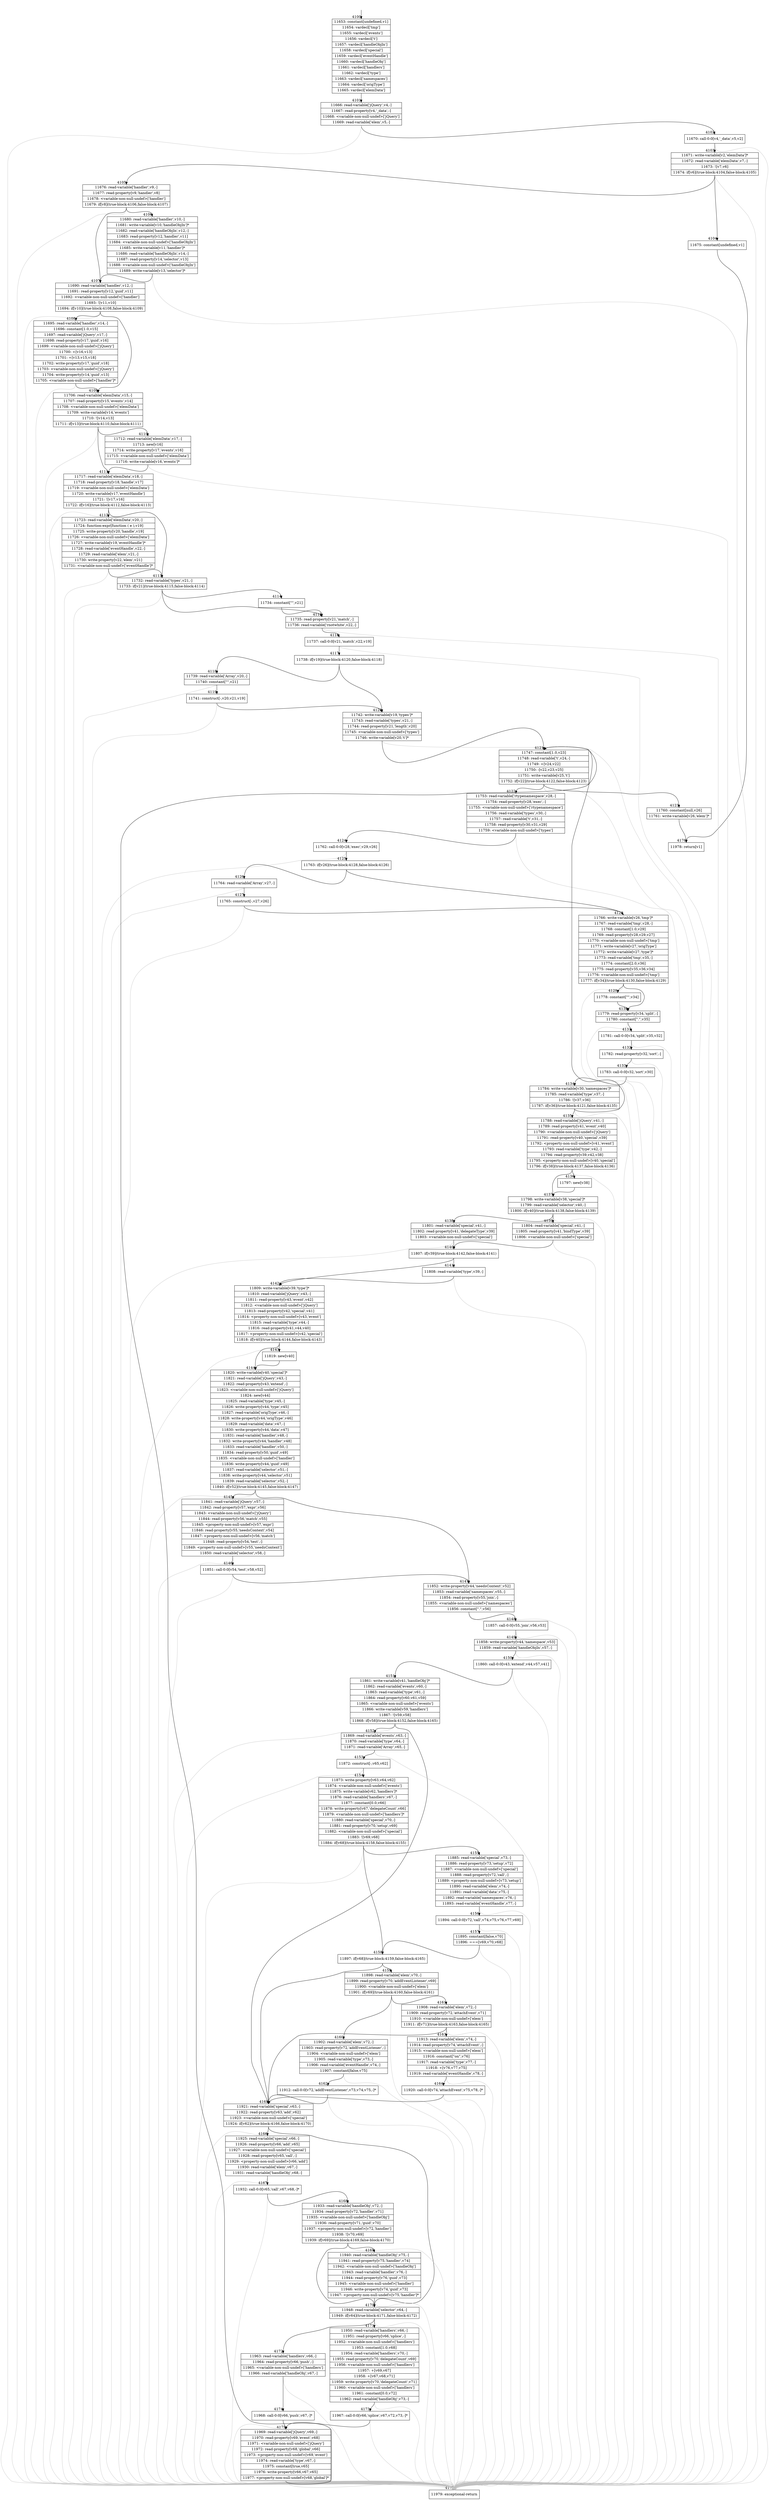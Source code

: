 digraph {
rankdir="TD"
BB_entry276[shape=none,label=""];
BB_entry276 -> BB4100 [tailport=s, headport=n, headlabel="    4100"]
BB4100 [shape=record label="{11653: constant[undefined,v1]|11654: vardecl['tmp']|11655: vardecl['events']|11656: vardecl['t']|11657: vardecl['handleObjIn']|11658: vardecl['special']|11659: vardecl['eventHandle']|11660: vardecl['handleObj']|11661: vardecl['handlers']|11662: vardecl['type']|11663: vardecl['namespaces']|11664: vardecl['origType']|11665: vardecl['elemData']}" ] 
BB4100 -> BB4101 [tailport=s, headport=n, headlabel="      4101"]
BB4101 [shape=record label="{11666: read-variable['jQuery',v4,-]|11667: read-property[v4,'_data',-]|11668: \<variable-non-null-undef\>['jQuery']|11669: read-variable['elem',v5,-]}" ] 
BB4101 -> BB4102 [tailport=s, headport=n, headlabel="      4102"]
BB4101 -> BB4177 [tailport=s, headport=n, color=gray, headlabel="      4177"]
BB4102 [shape=record label="{11670: call-0:0[v4,'_data',v5,v2]}" ] 
BB4102 -> BB4103 [tailport=s, headport=n, headlabel="      4103"]
BB4102 -> BB4177 [tailport=s, headport=n, color=gray]
BB4103 [shape=record label="{11671: write-variable[v2,'elemData']*|11672: read-variable['elemData',v7,-]|11673: ![v7,v6]|11674: if[v6](true-block:4104,false-block:4105)}" ] 
BB4103 -> BB4104 [tailport=s, headport=n, headlabel="      4104"]
BB4103 -> BB4105 [tailport=s, headport=n, headlabel="      4105"]
BB4103 -> BB4177 [tailport=s, headport=n, color=gray]
BB4104 [shape=record label="{11675: constant[undefined,v1]}" ] 
BB4104 -> BB4176 [tailport=s, headport=n, headlabel="      4176"]
BB4105 [shape=record label="{11676: read-variable['handler',v9,-]|11677: read-property[v9,'handler',v8]|11678: \<variable-non-null-undef\>['handler']|11679: if[v8](true-block:4106,false-block:4107)}" ] 
BB4105 -> BB4106 [tailport=s, headport=n, headlabel="      4106"]
BB4105 -> BB4107 [tailport=s, headport=n, headlabel="      4107"]
BB4105 -> BB4177 [tailport=s, headport=n, color=gray]
BB4106 [shape=record label="{11680: read-variable['handler',v10,-]|11681: write-variable[v10,'handleObjIn']*|11682: read-variable['handleObjIn',v12,-]|11683: read-property[v12,'handler',v11]|11684: \<variable-non-null-undef\>['handleObjIn']|11685: write-variable[v11,'handler']*|11686: read-variable['handleObjIn',v14,-]|11687: read-property[v14,'selector',v13]|11688: \<variable-non-null-undef\>['handleObjIn']|11689: write-variable[v13,'selector']*}" ] 
BB4106 -> BB4107 [tailport=s, headport=n]
BB4106 -> BB4177 [tailport=s, headport=n, color=gray]
BB4107 [shape=record label="{11690: read-variable['handler',v12,-]|11691: read-property[v12,'guid',v11]|11692: \<variable-non-null-undef\>['handler']|11693: ![v11,v10]|11694: if[v10](true-block:4108,false-block:4109)}" ] 
BB4107 -> BB4108 [tailport=s, headport=n, headlabel="      4108"]
BB4107 -> BB4109 [tailport=s, headport=n, headlabel="      4109"]
BB4107 -> BB4177 [tailport=s, headport=n, color=gray]
BB4108 [shape=record label="{11695: read-variable['handler',v14,-]|11696: constant[1.0,v15]|11697: read-variable['jQuery',v17,-]|11698: read-property[v17,'guid',v16]|11699: \<variable-non-null-undef\>['jQuery']|11700: +[v16,v13]|11701: +[v13,v15,v18]|11702: write-property[v17,'guid',v18]|11703: \<variable-non-null-undef\>['jQuery']|11704: write-property[v14,'guid',v13]|11705: \<variable-non-null-undef\>['handler']*}" ] 
BB4108 -> BB4109 [tailport=s, headport=n]
BB4108 -> BB4177 [tailport=s, headport=n, color=gray]
BB4109 [shape=record label="{11706: read-variable['elemData',v15,-]|11707: read-property[v15,'events',v14]|11708: \<variable-non-null-undef\>['elemData']|11709: write-variable[v14,'events']|11710: ![v14,v13]|11711: if[v13](true-block:4110,false-block:4111)}" ] 
BB4109 -> BB4110 [tailport=s, headport=n, headlabel="      4110"]
BB4109 -> BB4111 [tailport=s, headport=n, headlabel="      4111"]
BB4109 -> BB4177 [tailport=s, headport=n, color=gray]
BB4110 [shape=record label="{11712: read-variable['elemData',v17,-]|11713: new[v16]|11714: write-property[v17,'events',v16]|11715: \<variable-non-null-undef\>['elemData']|11716: write-variable[v16,'events']*}" ] 
BB4110 -> BB4111 [tailport=s, headport=n]
BB4110 -> BB4177 [tailport=s, headport=n, color=gray]
BB4111 [shape=record label="{11717: read-variable['elemData',v18,-]|11718: read-property[v18,'handle',v17]|11719: \<variable-non-null-undef\>['elemData']|11720: write-variable[v17,'eventHandle']|11721: ![v17,v16]|11722: if[v16](true-block:4112,false-block:4113)}" ] 
BB4111 -> BB4112 [tailport=s, headport=n, headlabel="      4112"]
BB4111 -> BB4113 [tailport=s, headport=n, headlabel="      4113"]
BB4111 -> BB4177 [tailport=s, headport=n, color=gray]
BB4112 [shape=record label="{11723: read-variable['elemData',v20,-]|11724: function-expr[function ( e ),v19]|11725: write-property[v20,'handle',v19]|11726: \<variable-non-null-undef\>['elemData']|11727: write-variable[v19,'eventHandle']*|11728: read-variable['eventHandle',v22,-]|11729: read-variable['elem',v21,-]|11730: write-property[v22,'elem',v21]|11731: \<variable-non-null-undef\>['eventHandle']*}" ] 
BB4112 -> BB4113 [tailport=s, headport=n]
BB4112 -> BB4177 [tailport=s, headport=n, color=gray]
BB4113 [shape=record label="{11732: read-variable['types',v21,-]|11733: if[v21](true-block:4115,false-block:4114)}" ] 
BB4113 -> BB4115 [tailport=s, headport=n, headlabel="      4115"]
BB4113 -> BB4114 [tailport=s, headport=n, headlabel="      4114"]
BB4113 -> BB4177 [tailport=s, headport=n, color=gray]
BB4114 [shape=record label="{11734: constant[\"\",v21]}" ] 
BB4114 -> BB4115 [tailport=s, headport=n]
BB4115 [shape=record label="{11735: read-property[v21,'match',-]|11736: read-variable['rnotwhite',v22,-]}" ] 
BB4115 -> BB4116 [tailport=s, headport=n, headlabel="      4116"]
BB4115 -> BB4177 [tailport=s, headport=n, color=gray]
BB4116 [shape=record label="{11737: call-0:0[v21,'match',v22,v19]}" ] 
BB4116 -> BB4117 [tailport=s, headport=n, headlabel="      4117"]
BB4116 -> BB4177 [tailport=s, headport=n, color=gray]
BB4117 [shape=record label="{11738: if[v19](true-block:4120,false-block:4118)}" ] 
BB4117 -> BB4120 [tailport=s, headport=n, headlabel="      4120"]
BB4117 -> BB4118 [tailport=s, headport=n, headlabel="      4118"]
BB4118 [shape=record label="{11739: read-variable['Array',v20,-]|11740: constant[\"\",v21]}" ] 
BB4118 -> BB4119 [tailport=s, headport=n, headlabel="      4119"]
BB4118 -> BB4177 [tailport=s, headport=n, color=gray]
BB4119 [shape=record label="{11741: construct[-,v20,v21,v19]}" ] 
BB4119 -> BB4120 [tailport=s, headport=n]
BB4119 -> BB4177 [tailport=s, headport=n, color=gray]
BB4120 [shape=record label="{11742: write-variable[v19,'types']*|11743: read-variable['types',v21,-]|11744: read-property[v21,'length',v20]|11745: \<variable-non-null-undef\>['types']|11746: write-variable[v20,'t']*}" ] 
BB4120 -> BB4121 [tailport=s, headport=n, headlabel="      4121"]
BB4120 -> BB4177 [tailport=s, headport=n, color=gray]
BB4121 [shape=record label="{11747: constant[1.0,v23]|11748: read-variable['t',v24,-]|11749: +[v24,v22]|11750: -[v22,v23,v25]|11751: write-variable[v25,'t']|11752: if[v22](true-block:4122,false-block:4123)}" ] 
BB4121 -> BB4122 [tailport=s, headport=n, headlabel="      4122"]
BB4121 -> BB4123 [tailport=s, headport=n, headlabel="      4123"]
BB4121 -> BB4177 [tailport=s, headport=n, color=gray]
BB4122 [shape=record label="{11753: read-variable['rtypenamespace',v28,-]|11754: read-property[v28,'exec',-]|11755: \<variable-non-null-undef\>['rtypenamespace']|11756: read-variable['types',v30,-]|11757: read-variable['t',v31,-]|11758: read-property[v30,v31,v29]|11759: \<variable-non-null-undef\>['types']}" ] 
BB4122 -> BB4124 [tailport=s, headport=n, headlabel="      4124"]
BB4122 -> BB4177 [tailport=s, headport=n, color=gray]
BB4123 [shape=record label="{11760: constant[null,v26]|11761: write-variable[v26,'elem']*}" ] 
BB4123 -> BB4176 [tailport=s, headport=n]
BB4124 [shape=record label="{11762: call-0:0[v28,'exec',v29,v26]}" ] 
BB4124 -> BB4125 [tailport=s, headport=n, headlabel="      4125"]
BB4124 -> BB4177 [tailport=s, headport=n, color=gray]
BB4125 [shape=record label="{11763: if[v26](true-block:4128,false-block:4126)}" ] 
BB4125 -> BB4128 [tailport=s, headport=n, headlabel="      4128"]
BB4125 -> BB4126 [tailport=s, headport=n, headlabel="      4126"]
BB4126 [shape=record label="{11764: read-variable['Array',v27,-]}" ] 
BB4126 -> BB4127 [tailport=s, headport=n, headlabel="      4127"]
BB4126 -> BB4177 [tailport=s, headport=n, color=gray]
BB4127 [shape=record label="{11765: construct[-,v27,v26]}" ] 
BB4127 -> BB4128 [tailport=s, headport=n]
BB4127 -> BB4177 [tailport=s, headport=n, color=gray]
BB4128 [shape=record label="{11766: write-variable[v26,'tmp']*|11767: read-variable['tmp',v28,-]|11768: constant[1.0,v29]|11769: read-property[v28,v29,v27]|11770: \<variable-non-null-undef\>['tmp']|11771: write-variable[v27,'origType']|11772: write-variable[v27,'type']*|11773: read-variable['tmp',v35,-]|11774: constant[2.0,v36]|11775: read-property[v35,v36,v34]|11776: \<variable-non-null-undef\>['tmp']|11777: if[v34](true-block:4130,false-block:4129)}" ] 
BB4128 -> BB4130 [tailport=s, headport=n, headlabel="      4130"]
BB4128 -> BB4129 [tailport=s, headport=n, headlabel="      4129"]
BB4128 -> BB4177 [tailport=s, headport=n, color=gray]
BB4129 [shape=record label="{11778: constant[\"\",v34]}" ] 
BB4129 -> BB4130 [tailport=s, headport=n]
BB4130 [shape=record label="{11779: read-property[v34,'split',-]|11780: constant[\".\",v35]}" ] 
BB4130 -> BB4131 [tailport=s, headport=n, headlabel="      4131"]
BB4130 -> BB4177 [tailport=s, headport=n, color=gray]
BB4131 [shape=record label="{11781: call-0:0[v34,'split',v35,v32]}" ] 
BB4131 -> BB4132 [tailport=s, headport=n, headlabel="      4132"]
BB4131 -> BB4177 [tailport=s, headport=n, color=gray]
BB4132 [shape=record label="{11782: read-property[v32,'sort',-]}" ] 
BB4132 -> BB4133 [tailport=s, headport=n, headlabel="      4133"]
BB4132 -> BB4177 [tailport=s, headport=n, color=gray]
BB4133 [shape=record label="{11783: call-0:0[v32,'sort',v30]}" ] 
BB4133 -> BB4134 [tailport=s, headport=n, headlabel="      4134"]
BB4133 -> BB4177 [tailport=s, headport=n, color=gray]
BB4134 [shape=record label="{11784: write-variable[v30,'namespaces']*|11785: read-variable['type',v37,-]|11786: ![v37,v36]|11787: if[v36](true-block:4121,false-block:4135)}" ] 
BB4134 -> BB4121 [tailport=s, headport=n]
BB4134 -> BB4135 [tailport=s, headport=n, headlabel="      4135"]
BB4134 -> BB4177 [tailport=s, headport=n, color=gray]
BB4135 [shape=record label="{11788: read-variable['jQuery',v41,-]|11789: read-property[v41,'event',v40]|11790: \<variable-non-null-undef\>['jQuery']|11791: read-property[v40,'special',v39]|11792: \<property-non-null-undef\>[v41,'event']|11793: read-variable['type',v42,-]|11794: read-property[v39,v42,v38]|11795: \<property-non-null-undef\>[v40,'special']|11796: if[v38](true-block:4137,false-block:4136)}" ] 
BB4135 -> BB4137 [tailport=s, headport=n, headlabel="      4137"]
BB4135 -> BB4136 [tailport=s, headport=n, headlabel="      4136"]
BB4135 -> BB4177 [tailport=s, headport=n, color=gray]
BB4136 [shape=record label="{11797: new[v38]}" ] 
BB4136 -> BB4137 [tailport=s, headport=n]
BB4137 [shape=record label="{11798: write-variable[v38,'special']*|11799: read-variable['selector',v40,-]|11800: if[v40](true-block:4138,false-block:4139)}" ] 
BB4137 -> BB4138 [tailport=s, headport=n, headlabel="      4138"]
BB4137 -> BB4139 [tailport=s, headport=n, headlabel="      4139"]
BB4137 -> BB4177 [tailport=s, headport=n, color=gray]
BB4138 [shape=record label="{11801: read-variable['special',v41,-]|11802: read-property[v41,'delegateType',v39]|11803: \<variable-non-null-undef\>['special']}" ] 
BB4138 -> BB4140 [tailport=s, headport=n, headlabel="      4140"]
BB4138 -> BB4177 [tailport=s, headport=n, color=gray]
BB4139 [shape=record label="{11804: read-variable['special',v41,-]|11805: read-property[v41,'bindType',v39]|11806: \<variable-non-null-undef\>['special']}" ] 
BB4139 -> BB4140 [tailport=s, headport=n]
BB4139 -> BB4177 [tailport=s, headport=n, color=gray]
BB4140 [shape=record label="{11807: if[v39](true-block:4142,false-block:4141)}" ] 
BB4140 -> BB4142 [tailport=s, headport=n, headlabel="      4142"]
BB4140 -> BB4141 [tailport=s, headport=n, headlabel="      4141"]
BB4141 [shape=record label="{11808: read-variable['type',v39,-]}" ] 
BB4141 -> BB4142 [tailport=s, headport=n]
BB4141 -> BB4177 [tailport=s, headport=n, color=gray]
BB4142 [shape=record label="{11809: write-variable[v39,'type']*|11810: read-variable['jQuery',v43,-]|11811: read-property[v43,'event',v42]|11812: \<variable-non-null-undef\>['jQuery']|11813: read-property[v42,'special',v41]|11814: \<property-non-null-undef\>[v43,'event']|11815: read-variable['type',v44,-]|11816: read-property[v41,v44,v40]|11817: \<property-non-null-undef\>[v42,'special']|11818: if[v40](true-block:4144,false-block:4143)}" ] 
BB4142 -> BB4144 [tailport=s, headport=n, headlabel="      4144"]
BB4142 -> BB4143 [tailport=s, headport=n, headlabel="      4143"]
BB4142 -> BB4177 [tailport=s, headport=n, color=gray]
BB4143 [shape=record label="{11819: new[v40]}" ] 
BB4143 -> BB4144 [tailport=s, headport=n]
BB4144 [shape=record label="{11820: write-variable[v40,'special']*|11821: read-variable['jQuery',v43,-]|11822: read-property[v43,'extend',-]|11823: \<variable-non-null-undef\>['jQuery']|11824: new[v44]|11825: read-variable['type',v45,-]|11826: write-property[v44,'type',v45]|11827: read-variable['origType',v46,-]|11828: write-property[v44,'origType',v46]|11829: read-variable['data',v47,-]|11830: write-property[v44,'data',v47]|11831: read-variable['handler',v48,-]|11832: write-property[v44,'handler',v48]|11833: read-variable['handler',v50,-]|11834: read-property[v50,'guid',v49]|11835: \<variable-non-null-undef\>['handler']|11836: write-property[v44,'guid',v49]|11837: read-variable['selector',v51,-]|11838: write-property[v44,'selector',v51]|11839: read-variable['selector',v52,-]|11840: if[v52](true-block:4145,false-block:4147)}" ] 
BB4144 -> BB4147 [tailport=s, headport=n, headlabel="      4147"]
BB4144 -> BB4145 [tailport=s, headport=n, headlabel="      4145"]
BB4144 -> BB4177 [tailport=s, headport=n, color=gray]
BB4145 [shape=record label="{11841: read-variable['jQuery',v57,-]|11842: read-property[v57,'expr',v56]|11843: \<variable-non-null-undef\>['jQuery']|11844: read-property[v56,'match',v55]|11845: \<property-non-null-undef\>[v57,'expr']|11846: read-property[v55,'needsContext',v54]|11847: \<property-non-null-undef\>[v56,'match']|11848: read-property[v54,'test',-]|11849: \<property-non-null-undef\>[v55,'needsContext']|11850: read-variable['selector',v58,-]}" ] 
BB4145 -> BB4146 [tailport=s, headport=n, headlabel="      4146"]
BB4145 -> BB4177 [tailport=s, headport=n, color=gray]
BB4146 [shape=record label="{11851: call-0:0[v54,'test',v58,v52]}" ] 
BB4146 -> BB4147 [tailport=s, headport=n]
BB4146 -> BB4177 [tailport=s, headport=n, color=gray]
BB4147 [shape=record label="{11852: write-property[v44,'needsContext',v52]|11853: read-variable['namespaces',v55,-]|11854: read-property[v55,'join',-]|11855: \<variable-non-null-undef\>['namespaces']|11856: constant[\".\",v56]}" ] 
BB4147 -> BB4148 [tailport=s, headport=n, headlabel="      4148"]
BB4147 -> BB4177 [tailport=s, headport=n, color=gray]
BB4148 [shape=record label="{11857: call-0:0[v55,'join',v56,v53]}" ] 
BB4148 -> BB4149 [tailport=s, headport=n, headlabel="      4149"]
BB4148 -> BB4177 [tailport=s, headport=n, color=gray]
BB4149 [shape=record label="{11858: write-property[v44,'namespace',v53]|11859: read-variable['handleObjIn',v57,-]}" ] 
BB4149 -> BB4150 [tailport=s, headport=n, headlabel="      4150"]
BB4149 -> BB4177 [tailport=s, headport=n, color=gray]
BB4150 [shape=record label="{11860: call-0:0[v43,'extend',v44,v57,v41]}" ] 
BB4150 -> BB4151 [tailport=s, headport=n, headlabel="      4151"]
BB4150 -> BB4177 [tailport=s, headport=n, color=gray]
BB4151 [shape=record label="{11861: write-variable[v41,'handleObj']*|11862: read-variable['events',v60,-]|11863: read-variable['type',v61,-]|11864: read-property[v60,v61,v59]|11865: \<variable-non-null-undef\>['events']|11866: write-variable[v59,'handlers']|11867: ![v59,v58]|11868: if[v58](true-block:4152,false-block:4165)}" ] 
BB4151 -> BB4152 [tailport=s, headport=n, headlabel="      4152"]
BB4151 -> BB4165 [tailport=s, headport=n, headlabel="      4165"]
BB4151 -> BB4177 [tailport=s, headport=n, color=gray]
BB4152 [shape=record label="{11869: read-variable['events',v63,-]|11870: read-variable['type',v64,-]|11871: read-variable['Array',v65,-]}" ] 
BB4152 -> BB4153 [tailport=s, headport=n, headlabel="      4153"]
BB4152 -> BB4177 [tailport=s, headport=n, color=gray]
BB4153 [shape=record label="{11872: construct[-,v65,v62]}" ] 
BB4153 -> BB4154 [tailport=s, headport=n, headlabel="      4154"]
BB4153 -> BB4177 [tailport=s, headport=n, color=gray]
BB4154 [shape=record label="{11873: write-property[v63,v64,v62]|11874: \<variable-non-null-undef\>['events']|11875: write-variable[v62,'handlers']*|11876: read-variable['handlers',v67,-]|11877: constant[0.0,v66]|11878: write-property[v67,'delegateCount',v66]|11879: \<variable-non-null-undef\>['handlers']*|11880: read-variable['special',v70,-]|11881: read-property[v70,'setup',v69]|11882: \<variable-non-null-undef\>['special']|11883: ![v69,v68]|11884: if[v68](true-block:4158,false-block:4155)}" ] 
BB4154 -> BB4158 [tailport=s, headport=n, headlabel="      4158"]
BB4154 -> BB4155 [tailport=s, headport=n, headlabel="      4155"]
BB4154 -> BB4177 [tailport=s, headport=n, color=gray]
BB4155 [shape=record label="{11885: read-variable['special',v73,-]|11886: read-property[v73,'setup',v72]|11887: \<variable-non-null-undef\>['special']|11888: read-property[v72,'call',-]|11889: \<property-non-null-undef\>[v73,'setup']|11890: read-variable['elem',v74,-]|11891: read-variable['data',v75,-]|11892: read-variable['namespaces',v76,-]|11893: read-variable['eventHandle',v77,-]}" ] 
BB4155 -> BB4156 [tailport=s, headport=n, headlabel="      4156"]
BB4155 -> BB4177 [tailport=s, headport=n, color=gray]
BB4156 [shape=record label="{11894: call-0:0[v72,'call',v74,v75,v76,v77,v69]}" ] 
BB4156 -> BB4157 [tailport=s, headport=n, headlabel="      4157"]
BB4156 -> BB4177 [tailport=s, headport=n, color=gray]
BB4157 [shape=record label="{11895: constant[false,v70]|11896: ===[v69,v70,v68]}" ] 
BB4157 -> BB4158 [tailport=s, headport=n]
BB4157 -> BB4177 [tailport=s, headport=n, color=gray]
BB4158 [shape=record label="{11897: if[v68](true-block:4159,false-block:4165)}" ] 
BB4158 -> BB4159 [tailport=s, headport=n, headlabel="      4159"]
BB4158 -> BB4165 [tailport=s, headport=n]
BB4159 [shape=record label="{11898: read-variable['elem',v70,-]|11899: read-property[v70,'addEventListener',v69]|11900: \<variable-non-null-undef\>['elem']|11901: if[v69](true-block:4160,false-block:4161)}" ] 
BB4159 -> BB4160 [tailport=s, headport=n, headlabel="      4160"]
BB4159 -> BB4161 [tailport=s, headport=n, headlabel="      4161"]
BB4159 -> BB4177 [tailport=s, headport=n, color=gray]
BB4160 [shape=record label="{11902: read-variable['elem',v72,-]|11903: read-property[v72,'addEventListener',-]|11904: \<variable-non-null-undef\>['elem']|11905: read-variable['type',v73,-]|11906: read-variable['eventHandle',v74,-]|11907: constant[false,v75]}" ] 
BB4160 -> BB4162 [tailport=s, headport=n, headlabel="      4162"]
BB4160 -> BB4177 [tailport=s, headport=n, color=gray]
BB4161 [shape=record label="{11908: read-variable['elem',v72,-]|11909: read-property[v72,'attachEvent',v71]|11910: \<variable-non-null-undef\>['elem']|11911: if[v71](true-block:4163,false-block:4165)}" ] 
BB4161 -> BB4163 [tailport=s, headport=n, headlabel="      4163"]
BB4161 -> BB4165 [tailport=s, headport=n]
BB4161 -> BB4177 [tailport=s, headport=n, color=gray]
BB4162 [shape=record label="{11912: call-0:0[v72,'addEventListener',v73,v74,v75,-]*}" ] 
BB4162 -> BB4165 [tailport=s, headport=n]
BB4162 -> BB4177 [tailport=s, headport=n, color=gray]
BB4163 [shape=record label="{11913: read-variable['elem',v74,-]|11914: read-property[v74,'attachEvent',-]|11915: \<variable-non-null-undef\>['elem']|11916: constant[\"on\",v76]|11917: read-variable['type',v77,-]|11918: +[v76,v77,v75]|11919: read-variable['eventHandle',v78,-]}" ] 
BB4163 -> BB4164 [tailport=s, headport=n, headlabel="      4164"]
BB4163 -> BB4177 [tailport=s, headport=n, color=gray]
BB4164 [shape=record label="{11920: call-0:0[v74,'attachEvent',v75,v78,-]*}" ] 
BB4164 -> BB4165 [tailport=s, headport=n]
BB4164 -> BB4177 [tailport=s, headport=n, color=gray]
BB4165 [shape=record label="{11921: read-variable['special',v63,-]|11922: read-property[v63,'add',v62]|11923: \<variable-non-null-undef\>['special']|11924: if[v62](true-block:4166,false-block:4170)}" ] 
BB4165 -> BB4166 [tailport=s, headport=n, headlabel="      4166"]
BB4165 -> BB4170 [tailport=s, headport=n, headlabel="      4170"]
BB4165 -> BB4177 [tailport=s, headport=n, color=gray]
BB4166 [shape=record label="{11925: read-variable['special',v66,-]|11926: read-property[v66,'add',v65]|11927: \<variable-non-null-undef\>['special']|11928: read-property[v65,'call',-]|11929: \<property-non-null-undef\>[v66,'add']|11930: read-variable['elem',v67,-]|11931: read-variable['handleObj',v68,-]}" ] 
BB4166 -> BB4167 [tailport=s, headport=n, headlabel="      4167"]
BB4166 -> BB4177 [tailport=s, headport=n, color=gray]
BB4167 [shape=record label="{11932: call-0:0[v65,'call',v67,v68,-]*}" ] 
BB4167 -> BB4168 [tailport=s, headport=n, headlabel="      4168"]
BB4167 -> BB4177 [tailport=s, headport=n, color=gray]
BB4168 [shape=record label="{11933: read-variable['handleObj',v72,-]|11934: read-property[v72,'handler',v71]|11935: \<variable-non-null-undef\>['handleObj']|11936: read-property[v71,'guid',v70]|11937: \<property-non-null-undef\>[v72,'handler']|11938: ![v70,v69]|11939: if[v69](true-block:4169,false-block:4170)}" ] 
BB4168 -> BB4169 [tailport=s, headport=n, headlabel="      4169"]
BB4168 -> BB4170 [tailport=s, headport=n]
BB4168 -> BB4177 [tailport=s, headport=n, color=gray]
BB4169 [shape=record label="{11940: read-variable['handleObj',v75,-]|11941: read-property[v75,'handler',v74]|11942: \<variable-non-null-undef\>['handleObj']|11943: read-variable['handler',v76,-]|11944: read-property[v76,'guid',v73]|11945: \<variable-non-null-undef\>['handler']|11946: write-property[v74,'guid',v73]|11947: \<property-non-null-undef\>[v75,'handler']*}" ] 
BB4169 -> BB4170 [tailport=s, headport=n]
BB4169 -> BB4177 [tailport=s, headport=n, color=gray]
BB4170 [shape=record label="{11948: read-variable['selector',v64,-]|11949: if[v64](true-block:4171,false-block:4172)}" ] 
BB4170 -> BB4171 [tailport=s, headport=n, headlabel="      4171"]
BB4170 -> BB4172 [tailport=s, headport=n, headlabel="      4172"]
BB4170 -> BB4177 [tailport=s, headport=n, color=gray]
BB4171 [shape=record label="{11950: read-variable['handlers',v66,-]|11951: read-property[v66,'splice',-]|11952: \<variable-non-null-undef\>['handlers']|11953: constant[1.0,v68]|11954: read-variable['handlers',v70,-]|11955: read-property[v70,'delegateCount',v69]|11956: \<variable-non-null-undef\>['handlers']|11957: +[v69,v67]|11958: +[v67,v68,v71]|11959: write-property[v70,'delegateCount',v71]|11960: \<variable-non-null-undef\>['handlers']|11961: constant[0.0,v72]|11962: read-variable['handleObj',v73,-]}" ] 
BB4171 -> BB4173 [tailport=s, headport=n, headlabel="      4173"]
BB4171 -> BB4177 [tailport=s, headport=n, color=gray]
BB4172 [shape=record label="{11963: read-variable['handlers',v66,-]|11964: read-property[v66,'push',-]|11965: \<variable-non-null-undef\>['handlers']|11966: read-variable['handleObj',v67,-]}" ] 
BB4172 -> BB4174 [tailport=s, headport=n, headlabel="      4174"]
BB4172 -> BB4177 [tailport=s, headport=n, color=gray]
BB4173 [shape=record label="{11967: call-0:0[v66,'splice',v67,v72,v73,-]*}" ] 
BB4173 -> BB4175 [tailport=s, headport=n, headlabel="      4175"]
BB4173 -> BB4177 [tailport=s, headport=n, color=gray]
BB4174 [shape=record label="{11968: call-0:0[v66,'push',v67,-]*}" ] 
BB4174 -> BB4175 [tailport=s, headport=n]
BB4174 -> BB4177 [tailport=s, headport=n, color=gray]
BB4175 [shape=record label="{11969: read-variable['jQuery',v69,-]|11970: read-property[v69,'event',v68]|11971: \<variable-non-null-undef\>['jQuery']|11972: read-property[v68,'global',v66]|11973: \<property-non-null-undef\>[v69,'event']|11974: read-variable['type',v67,-]|11975: constant[true,v65]|11976: write-property[v66,v67,v65]|11977: \<property-non-null-undef\>[v68,'global']*}" ] 
BB4175 -> BB4121 [tailport=s, headport=n]
BB4175 -> BB4177 [tailport=s, headport=n, color=gray]
BB4176 [shape=record label="{11978: return[v1]}" ] 
BB4177 [shape=record label="{11979: exceptional-return}" ] 
}
